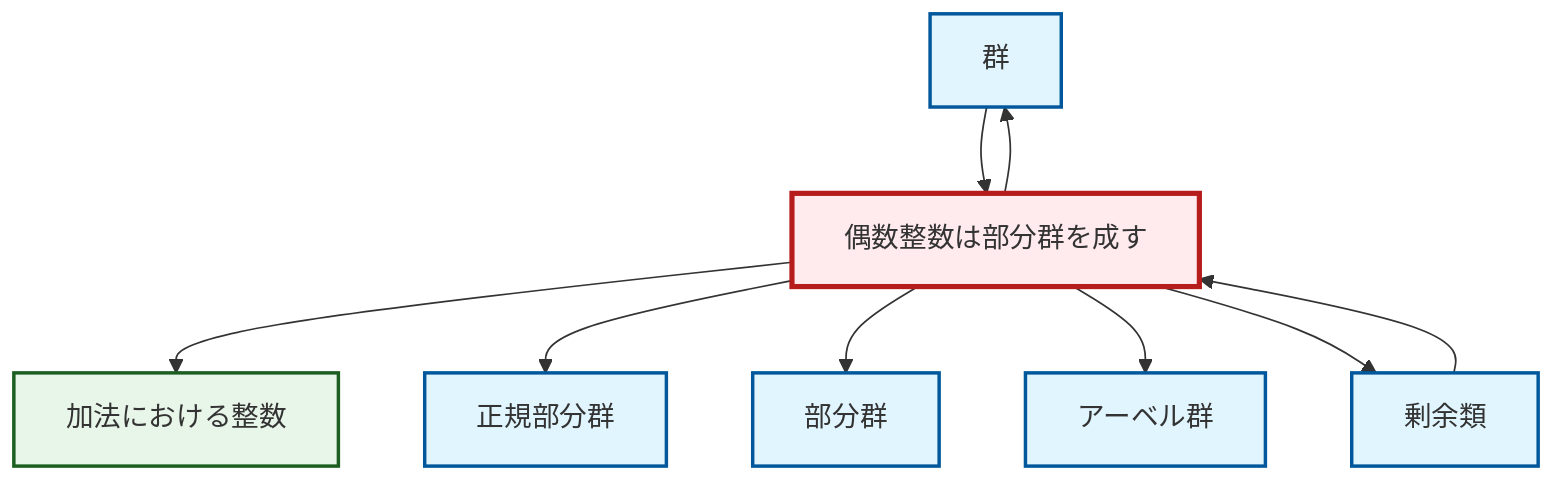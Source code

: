 graph TD
    classDef definition fill:#e1f5fe,stroke:#01579b,stroke-width:2px
    classDef theorem fill:#f3e5f5,stroke:#4a148c,stroke-width:2px
    classDef axiom fill:#fff3e0,stroke:#e65100,stroke-width:2px
    classDef example fill:#e8f5e9,stroke:#1b5e20,stroke-width:2px
    classDef current fill:#ffebee,stroke:#b71c1c,stroke-width:3px
    def-abelian-group["アーベル群"]:::definition
    def-group["群"]:::definition
    def-normal-subgroup["正規部分群"]:::definition
    ex-even-integers-subgroup["偶数整数は部分群を成す"]:::example
    ex-integers-addition["加法における整数"]:::example
    def-subgroup["部分群"]:::definition
    def-coset["剰余類"]:::definition
    ex-even-integers-subgroup --> ex-integers-addition
    ex-even-integers-subgroup --> def-normal-subgroup
    def-group --> ex-even-integers-subgroup
    ex-even-integers-subgroup --> def-subgroup
    ex-even-integers-subgroup --> def-abelian-group
    ex-even-integers-subgroup --> def-coset
    def-coset --> ex-even-integers-subgroup
    ex-even-integers-subgroup --> def-group
    class ex-even-integers-subgroup current